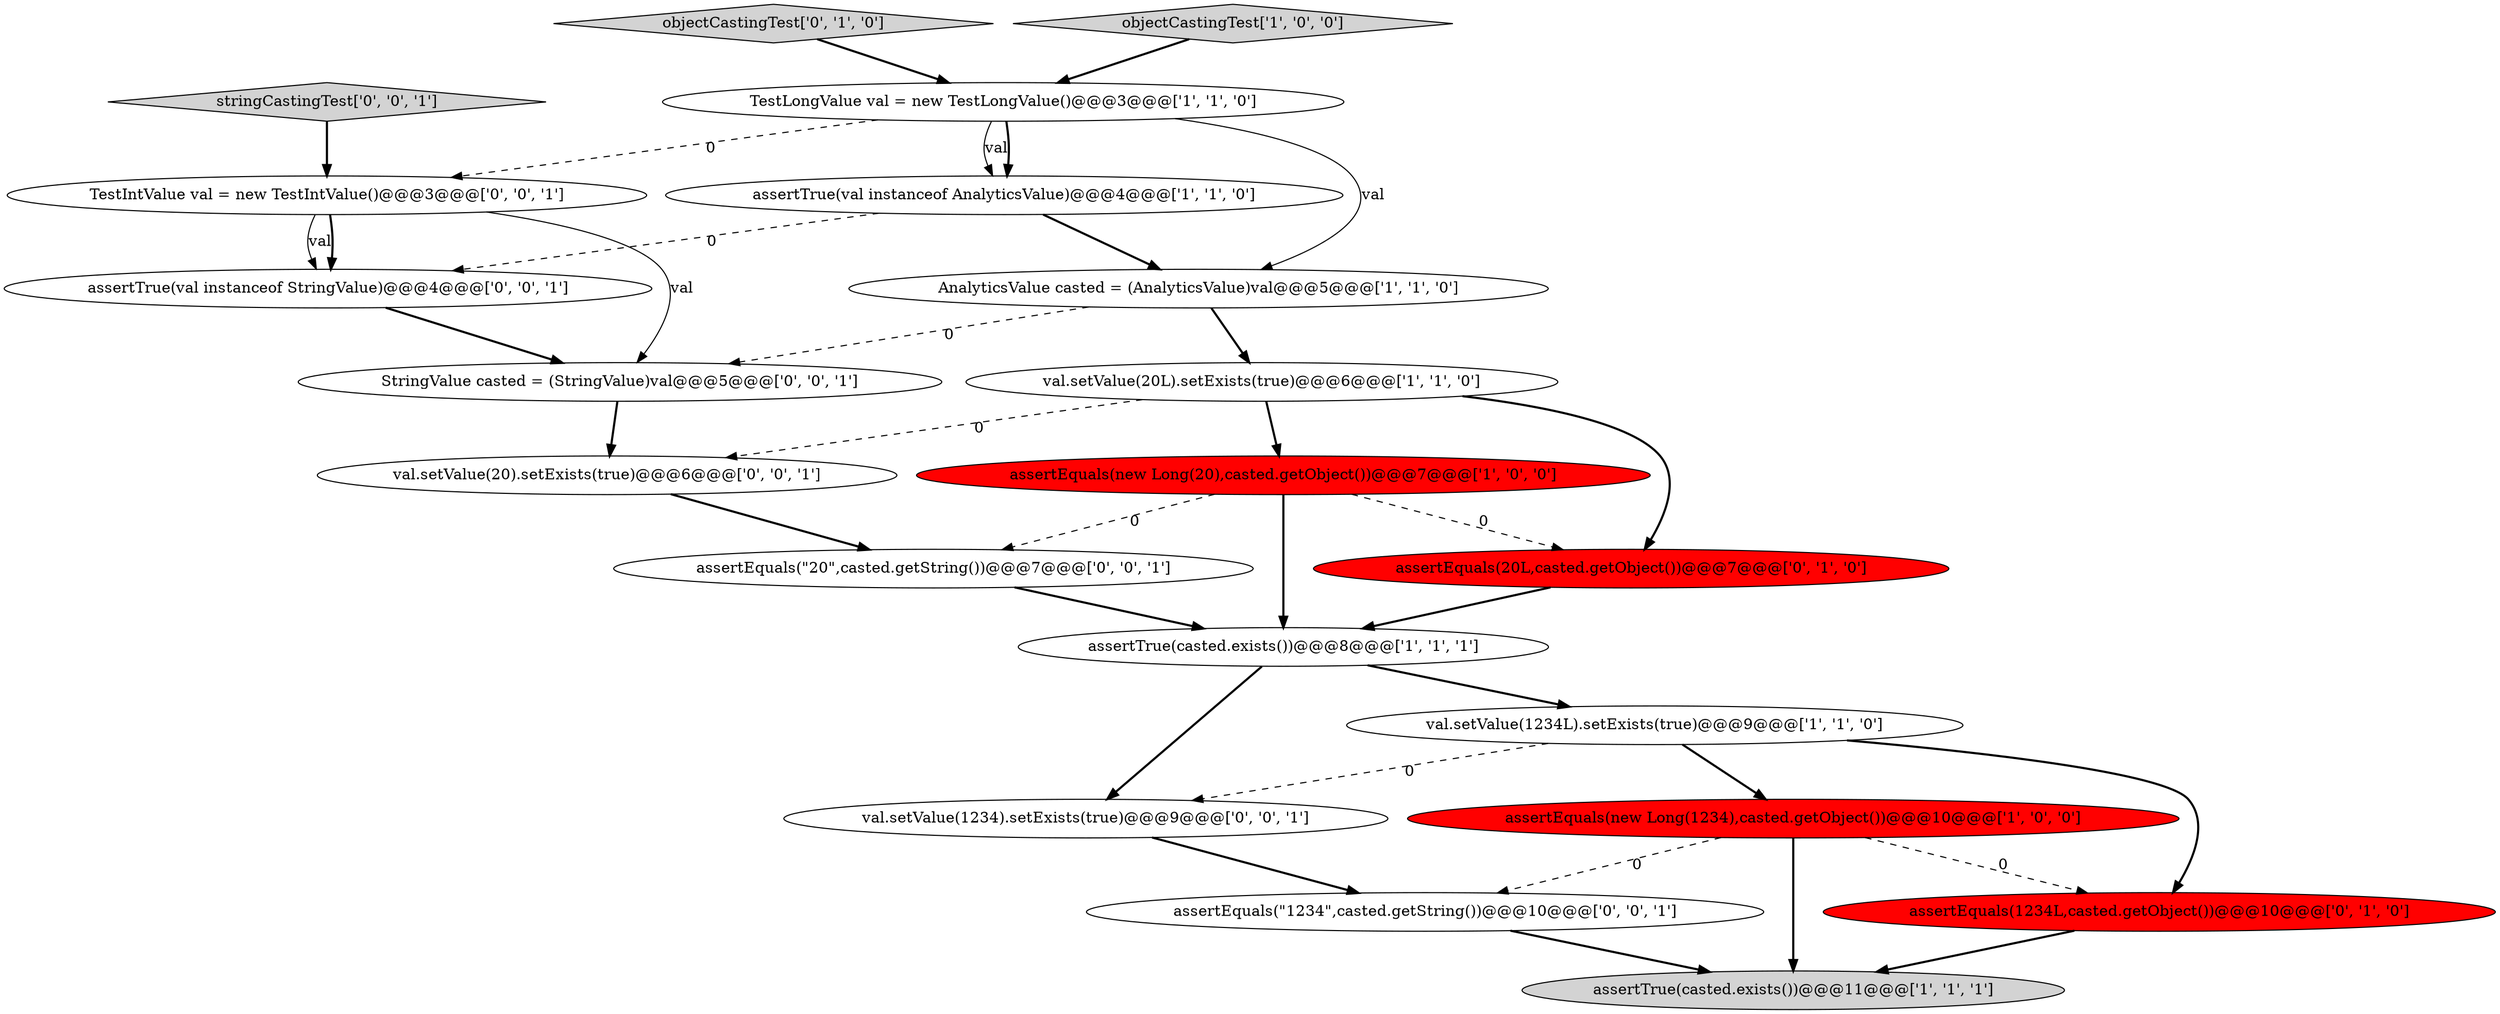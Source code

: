digraph {
13 [style = filled, label = "val.setValue(1234).setExists(true)@@@9@@@['0', '0', '1']", fillcolor = white, shape = ellipse image = "AAA0AAABBB3BBB"];
11 [style = filled, label = "objectCastingTest['0', '1', '0']", fillcolor = lightgray, shape = diamond image = "AAA0AAABBB2BBB"];
5 [style = filled, label = "val.setValue(1234L).setExists(true)@@@9@@@['1', '1', '0']", fillcolor = white, shape = ellipse image = "AAA0AAABBB1BBB"];
9 [style = filled, label = "assertTrue(casted.exists())@@@8@@@['1', '1', '1']", fillcolor = white, shape = ellipse image = "AAA0AAABBB1BBB"];
6 [style = filled, label = "assertEquals(new Long(1234),casted.getObject())@@@10@@@['1', '0', '0']", fillcolor = red, shape = ellipse image = "AAA1AAABBB1BBB"];
17 [style = filled, label = "assertTrue(val instanceof StringValue)@@@4@@@['0', '0', '1']", fillcolor = white, shape = ellipse image = "AAA0AAABBB3BBB"];
1 [style = filled, label = "assertTrue(casted.exists())@@@11@@@['1', '1', '1']", fillcolor = lightgray, shape = ellipse image = "AAA0AAABBB1BBB"];
8 [style = filled, label = "assertEquals(new Long(20),casted.getObject())@@@7@@@['1', '0', '0']", fillcolor = red, shape = ellipse image = "AAA1AAABBB1BBB"];
19 [style = filled, label = "val.setValue(20).setExists(true)@@@6@@@['0', '0', '1']", fillcolor = white, shape = ellipse image = "AAA0AAABBB3BBB"];
3 [style = filled, label = "val.setValue(20L).setExists(true)@@@6@@@['1', '1', '0']", fillcolor = white, shape = ellipse image = "AAA0AAABBB1BBB"];
16 [style = filled, label = "StringValue casted = (StringValue)val@@@5@@@['0', '0', '1']", fillcolor = white, shape = ellipse image = "AAA0AAABBB3BBB"];
2 [style = filled, label = "TestLongValue val = new TestLongValue()@@@3@@@['1', '1', '0']", fillcolor = white, shape = ellipse image = "AAA0AAABBB1BBB"];
12 [style = filled, label = "assertEquals(20L,casted.getObject())@@@7@@@['0', '1', '0']", fillcolor = red, shape = ellipse image = "AAA1AAABBB2BBB"];
18 [style = filled, label = "assertEquals(\"20\",casted.getString())@@@7@@@['0', '0', '1']", fillcolor = white, shape = ellipse image = "AAA0AAABBB3BBB"];
10 [style = filled, label = "assertEquals(1234L,casted.getObject())@@@10@@@['0', '1', '0']", fillcolor = red, shape = ellipse image = "AAA1AAABBB2BBB"];
15 [style = filled, label = "assertEquals(\"1234\",casted.getString())@@@10@@@['0', '0', '1']", fillcolor = white, shape = ellipse image = "AAA0AAABBB3BBB"];
7 [style = filled, label = "objectCastingTest['1', '0', '0']", fillcolor = lightgray, shape = diamond image = "AAA0AAABBB1BBB"];
4 [style = filled, label = "assertTrue(val instanceof AnalyticsValue)@@@4@@@['1', '1', '0']", fillcolor = white, shape = ellipse image = "AAA0AAABBB1BBB"];
14 [style = filled, label = "stringCastingTest['0', '0', '1']", fillcolor = lightgray, shape = diamond image = "AAA0AAABBB3BBB"];
0 [style = filled, label = "AnalyticsValue casted = (AnalyticsValue)val@@@5@@@['1', '1', '0']", fillcolor = white, shape = ellipse image = "AAA0AAABBB1BBB"];
20 [style = filled, label = "TestIntValue val = new TestIntValue()@@@3@@@['0', '0', '1']", fillcolor = white, shape = ellipse image = "AAA0AAABBB3BBB"];
20->17 [style = solid, label="val"];
0->3 [style = bold, label=""];
5->13 [style = dashed, label="0"];
2->0 [style = solid, label="val"];
5->10 [style = bold, label=""];
19->18 [style = bold, label=""];
20->17 [style = bold, label=""];
2->20 [style = dashed, label="0"];
4->17 [style = dashed, label="0"];
2->4 [style = solid, label="val"];
0->16 [style = dashed, label="0"];
8->12 [style = dashed, label="0"];
3->12 [style = bold, label=""];
16->19 [style = bold, label=""];
12->9 [style = bold, label=""];
2->4 [style = bold, label=""];
11->2 [style = bold, label=""];
4->0 [style = bold, label=""];
6->10 [style = dashed, label="0"];
3->19 [style = dashed, label="0"];
6->1 [style = bold, label=""];
5->6 [style = bold, label=""];
6->15 [style = dashed, label="0"];
7->2 [style = bold, label=""];
3->8 [style = bold, label=""];
8->9 [style = bold, label=""];
18->9 [style = bold, label=""];
9->5 [style = bold, label=""];
8->18 [style = dashed, label="0"];
13->15 [style = bold, label=""];
10->1 [style = bold, label=""];
17->16 [style = bold, label=""];
14->20 [style = bold, label=""];
9->13 [style = bold, label=""];
15->1 [style = bold, label=""];
20->16 [style = solid, label="val"];
}
